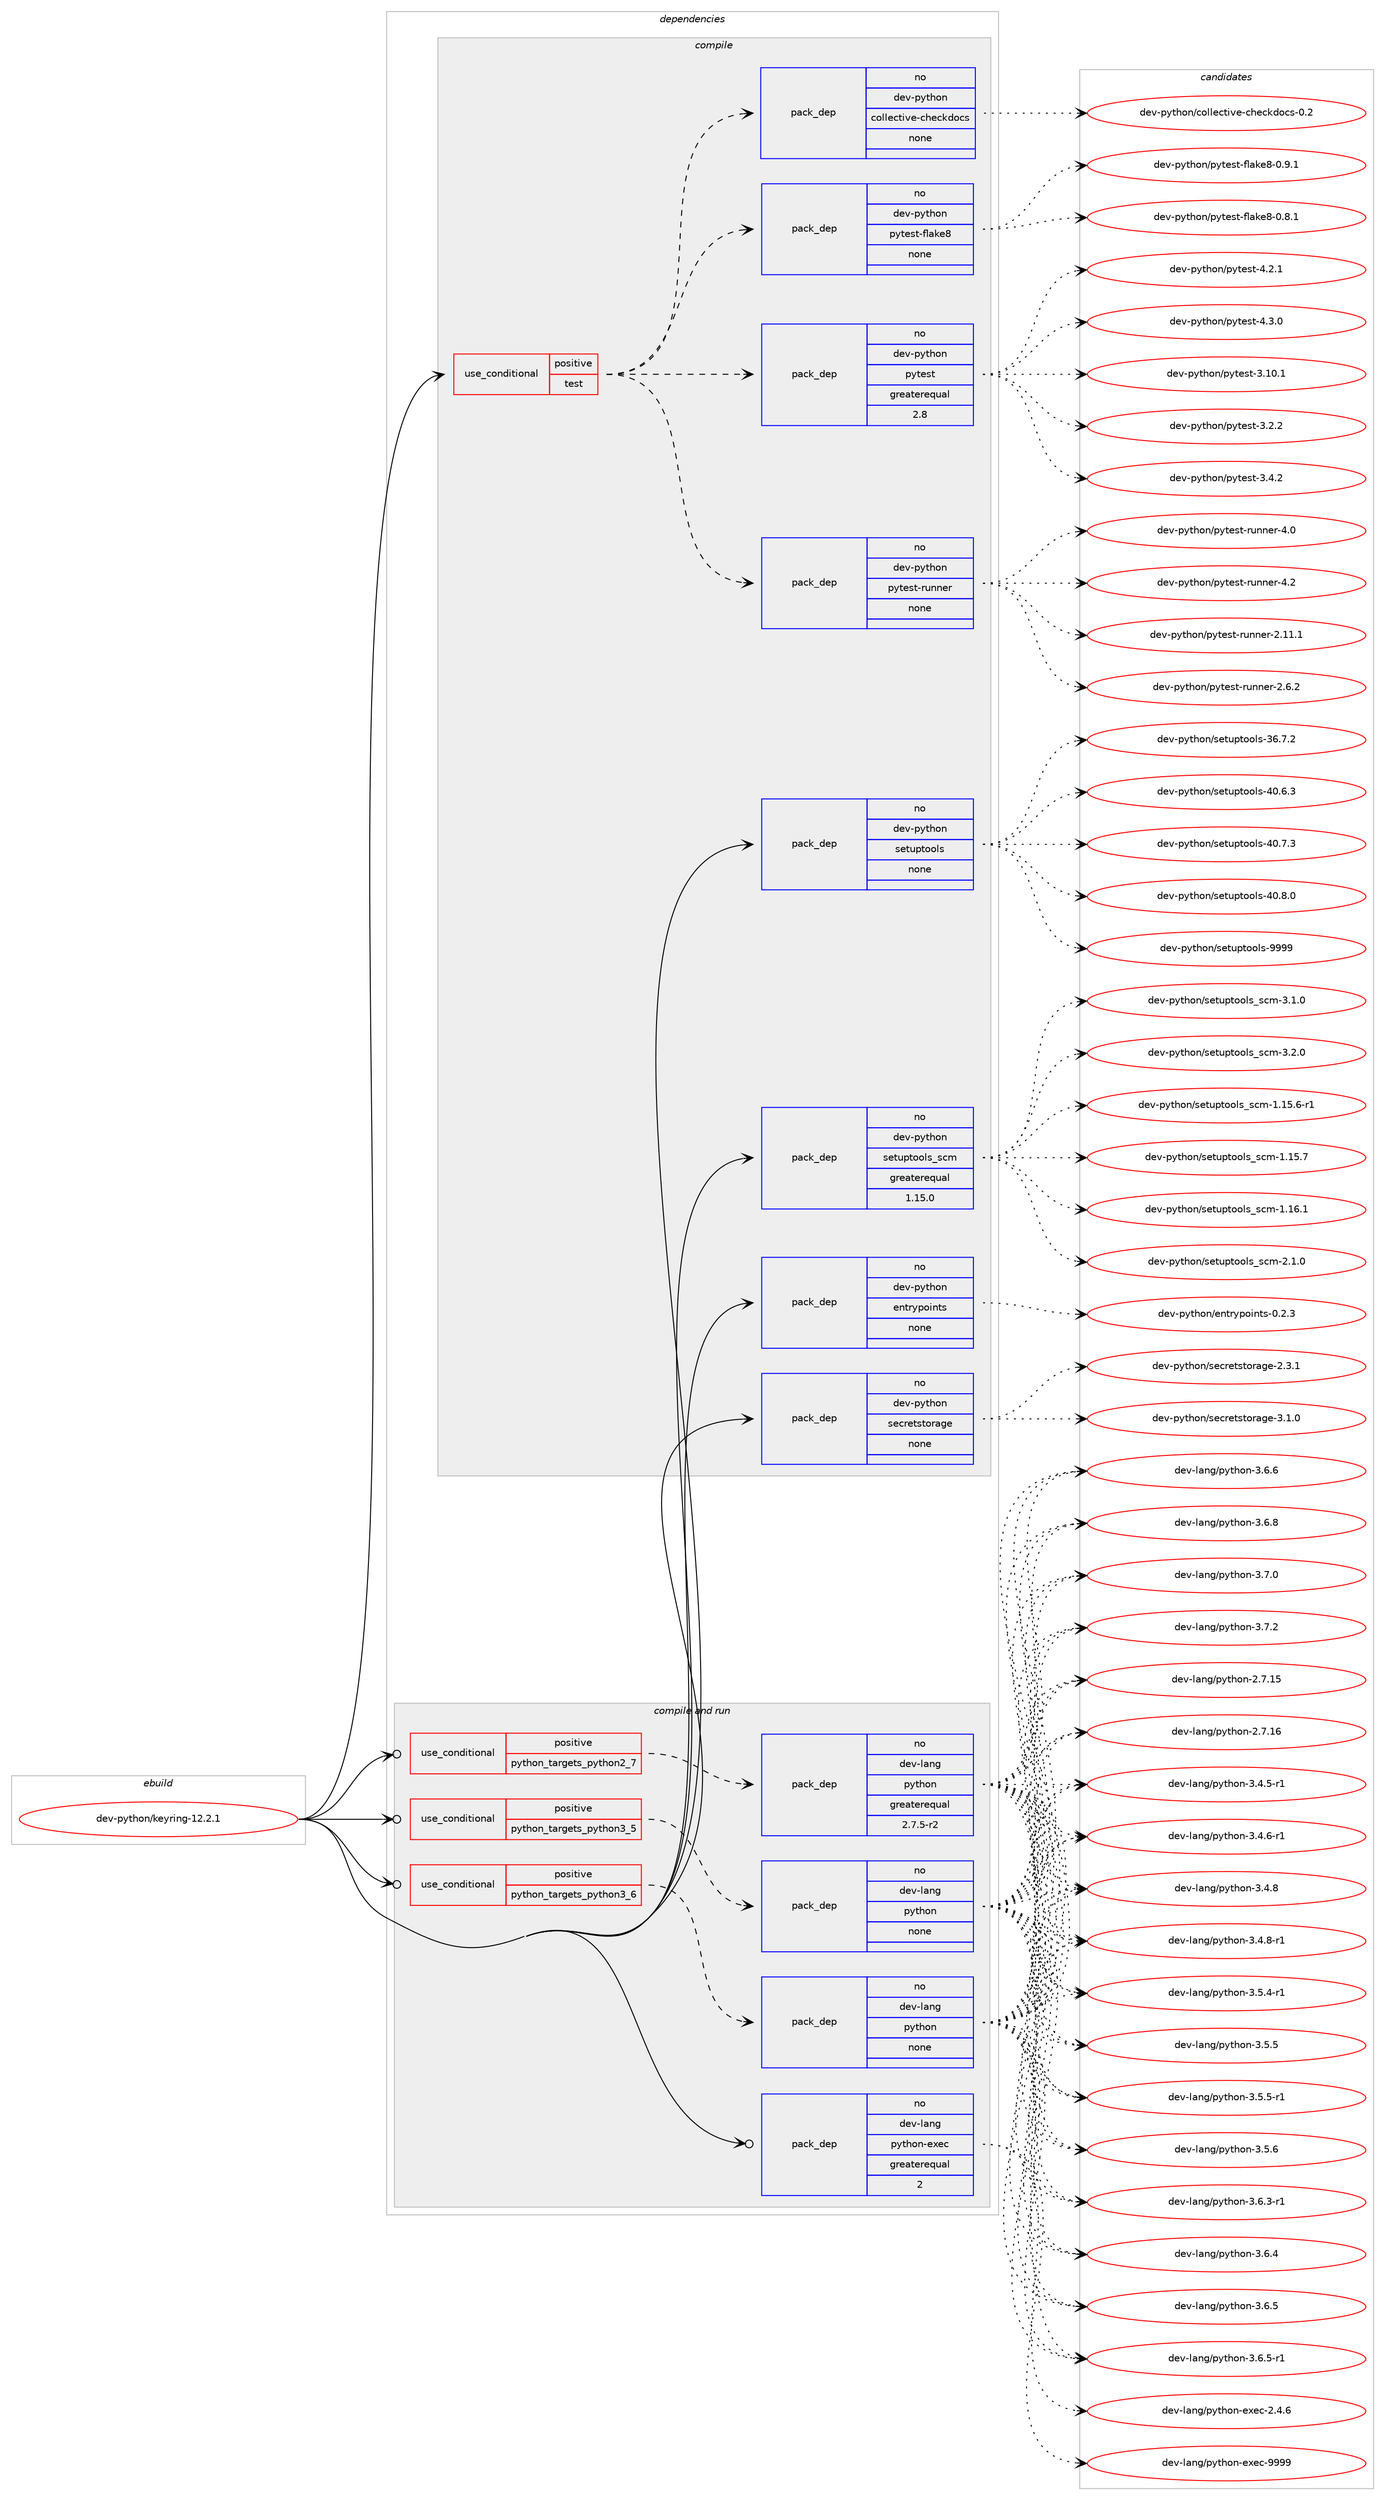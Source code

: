 digraph prolog {

# *************
# Graph options
# *************

newrank=true;
concentrate=true;
compound=true;
graph [rankdir=LR,fontname=Helvetica,fontsize=10,ranksep=1.5];#, ranksep=2.5, nodesep=0.2];
edge  [arrowhead=vee];
node  [fontname=Helvetica,fontsize=10];

# **********
# The ebuild
# **********

subgraph cluster_leftcol {
color=gray;
rank=same;
label=<<i>ebuild</i>>;
id [label="dev-python/keyring-12.2.1", color=red, width=4, href="../dev-python/keyring-12.2.1.svg"];
}

# ****************
# The dependencies
# ****************

subgraph cluster_midcol {
color=gray;
label=<<i>dependencies</i>>;
subgraph cluster_compile {
fillcolor="#eeeeee";
style=filled;
label=<<i>compile</i>>;
subgraph cond376638 {
dependency1416323 [label=<<TABLE BORDER="0" CELLBORDER="1" CELLSPACING="0" CELLPADDING="4"><TR><TD ROWSPAN="3" CELLPADDING="10">use_conditional</TD></TR><TR><TD>positive</TD></TR><TR><TD>test</TD></TR></TABLE>>, shape=none, color=red];
subgraph pack1016412 {
dependency1416324 [label=<<TABLE BORDER="0" CELLBORDER="1" CELLSPACING="0" CELLPADDING="4" WIDTH="220"><TR><TD ROWSPAN="6" CELLPADDING="30">pack_dep</TD></TR><TR><TD WIDTH="110">no</TD></TR><TR><TD>dev-python</TD></TR><TR><TD>pytest-runner</TD></TR><TR><TD>none</TD></TR><TR><TD></TD></TR></TABLE>>, shape=none, color=blue];
}
dependency1416323:e -> dependency1416324:w [weight=20,style="dashed",arrowhead="vee"];
subgraph pack1016413 {
dependency1416325 [label=<<TABLE BORDER="0" CELLBORDER="1" CELLSPACING="0" CELLPADDING="4" WIDTH="220"><TR><TD ROWSPAN="6" CELLPADDING="30">pack_dep</TD></TR><TR><TD WIDTH="110">no</TD></TR><TR><TD>dev-python</TD></TR><TR><TD>pytest</TD></TR><TR><TD>greaterequal</TD></TR><TR><TD>2.8</TD></TR></TABLE>>, shape=none, color=blue];
}
dependency1416323:e -> dependency1416325:w [weight=20,style="dashed",arrowhead="vee"];
subgraph pack1016414 {
dependency1416326 [label=<<TABLE BORDER="0" CELLBORDER="1" CELLSPACING="0" CELLPADDING="4" WIDTH="220"><TR><TD ROWSPAN="6" CELLPADDING="30">pack_dep</TD></TR><TR><TD WIDTH="110">no</TD></TR><TR><TD>dev-python</TD></TR><TR><TD>pytest-flake8</TD></TR><TR><TD>none</TD></TR><TR><TD></TD></TR></TABLE>>, shape=none, color=blue];
}
dependency1416323:e -> dependency1416326:w [weight=20,style="dashed",arrowhead="vee"];
subgraph pack1016415 {
dependency1416327 [label=<<TABLE BORDER="0" CELLBORDER="1" CELLSPACING="0" CELLPADDING="4" WIDTH="220"><TR><TD ROWSPAN="6" CELLPADDING="30">pack_dep</TD></TR><TR><TD WIDTH="110">no</TD></TR><TR><TD>dev-python</TD></TR><TR><TD>collective-checkdocs</TD></TR><TR><TD>none</TD></TR><TR><TD></TD></TR></TABLE>>, shape=none, color=blue];
}
dependency1416323:e -> dependency1416327:w [weight=20,style="dashed",arrowhead="vee"];
}
id:e -> dependency1416323:w [weight=20,style="solid",arrowhead="vee"];
subgraph pack1016416 {
dependency1416328 [label=<<TABLE BORDER="0" CELLBORDER="1" CELLSPACING="0" CELLPADDING="4" WIDTH="220"><TR><TD ROWSPAN="6" CELLPADDING="30">pack_dep</TD></TR><TR><TD WIDTH="110">no</TD></TR><TR><TD>dev-python</TD></TR><TR><TD>entrypoints</TD></TR><TR><TD>none</TD></TR><TR><TD></TD></TR></TABLE>>, shape=none, color=blue];
}
id:e -> dependency1416328:w [weight=20,style="solid",arrowhead="vee"];
subgraph pack1016417 {
dependency1416329 [label=<<TABLE BORDER="0" CELLBORDER="1" CELLSPACING="0" CELLPADDING="4" WIDTH="220"><TR><TD ROWSPAN="6" CELLPADDING="30">pack_dep</TD></TR><TR><TD WIDTH="110">no</TD></TR><TR><TD>dev-python</TD></TR><TR><TD>secretstorage</TD></TR><TR><TD>none</TD></TR><TR><TD></TD></TR></TABLE>>, shape=none, color=blue];
}
id:e -> dependency1416329:w [weight=20,style="solid",arrowhead="vee"];
subgraph pack1016418 {
dependency1416330 [label=<<TABLE BORDER="0" CELLBORDER="1" CELLSPACING="0" CELLPADDING="4" WIDTH="220"><TR><TD ROWSPAN="6" CELLPADDING="30">pack_dep</TD></TR><TR><TD WIDTH="110">no</TD></TR><TR><TD>dev-python</TD></TR><TR><TD>setuptools</TD></TR><TR><TD>none</TD></TR><TR><TD></TD></TR></TABLE>>, shape=none, color=blue];
}
id:e -> dependency1416330:w [weight=20,style="solid",arrowhead="vee"];
subgraph pack1016419 {
dependency1416331 [label=<<TABLE BORDER="0" CELLBORDER="1" CELLSPACING="0" CELLPADDING="4" WIDTH="220"><TR><TD ROWSPAN="6" CELLPADDING="30">pack_dep</TD></TR><TR><TD WIDTH="110">no</TD></TR><TR><TD>dev-python</TD></TR><TR><TD>setuptools_scm</TD></TR><TR><TD>greaterequal</TD></TR><TR><TD>1.15.0</TD></TR></TABLE>>, shape=none, color=blue];
}
id:e -> dependency1416331:w [weight=20,style="solid",arrowhead="vee"];
}
subgraph cluster_compileandrun {
fillcolor="#eeeeee";
style=filled;
label=<<i>compile and run</i>>;
subgraph cond376639 {
dependency1416332 [label=<<TABLE BORDER="0" CELLBORDER="1" CELLSPACING="0" CELLPADDING="4"><TR><TD ROWSPAN="3" CELLPADDING="10">use_conditional</TD></TR><TR><TD>positive</TD></TR><TR><TD>python_targets_python2_7</TD></TR></TABLE>>, shape=none, color=red];
subgraph pack1016420 {
dependency1416333 [label=<<TABLE BORDER="0" CELLBORDER="1" CELLSPACING="0" CELLPADDING="4" WIDTH="220"><TR><TD ROWSPAN="6" CELLPADDING="30">pack_dep</TD></TR><TR><TD WIDTH="110">no</TD></TR><TR><TD>dev-lang</TD></TR><TR><TD>python</TD></TR><TR><TD>greaterequal</TD></TR><TR><TD>2.7.5-r2</TD></TR></TABLE>>, shape=none, color=blue];
}
dependency1416332:e -> dependency1416333:w [weight=20,style="dashed",arrowhead="vee"];
}
id:e -> dependency1416332:w [weight=20,style="solid",arrowhead="odotvee"];
subgraph cond376640 {
dependency1416334 [label=<<TABLE BORDER="0" CELLBORDER="1" CELLSPACING="0" CELLPADDING="4"><TR><TD ROWSPAN="3" CELLPADDING="10">use_conditional</TD></TR><TR><TD>positive</TD></TR><TR><TD>python_targets_python3_5</TD></TR></TABLE>>, shape=none, color=red];
subgraph pack1016421 {
dependency1416335 [label=<<TABLE BORDER="0" CELLBORDER="1" CELLSPACING="0" CELLPADDING="4" WIDTH="220"><TR><TD ROWSPAN="6" CELLPADDING="30">pack_dep</TD></TR><TR><TD WIDTH="110">no</TD></TR><TR><TD>dev-lang</TD></TR><TR><TD>python</TD></TR><TR><TD>none</TD></TR><TR><TD></TD></TR></TABLE>>, shape=none, color=blue];
}
dependency1416334:e -> dependency1416335:w [weight=20,style="dashed",arrowhead="vee"];
}
id:e -> dependency1416334:w [weight=20,style="solid",arrowhead="odotvee"];
subgraph cond376641 {
dependency1416336 [label=<<TABLE BORDER="0" CELLBORDER="1" CELLSPACING="0" CELLPADDING="4"><TR><TD ROWSPAN="3" CELLPADDING="10">use_conditional</TD></TR><TR><TD>positive</TD></TR><TR><TD>python_targets_python3_6</TD></TR></TABLE>>, shape=none, color=red];
subgraph pack1016422 {
dependency1416337 [label=<<TABLE BORDER="0" CELLBORDER="1" CELLSPACING="0" CELLPADDING="4" WIDTH="220"><TR><TD ROWSPAN="6" CELLPADDING="30">pack_dep</TD></TR><TR><TD WIDTH="110">no</TD></TR><TR><TD>dev-lang</TD></TR><TR><TD>python</TD></TR><TR><TD>none</TD></TR><TR><TD></TD></TR></TABLE>>, shape=none, color=blue];
}
dependency1416336:e -> dependency1416337:w [weight=20,style="dashed",arrowhead="vee"];
}
id:e -> dependency1416336:w [weight=20,style="solid",arrowhead="odotvee"];
subgraph pack1016423 {
dependency1416338 [label=<<TABLE BORDER="0" CELLBORDER="1" CELLSPACING="0" CELLPADDING="4" WIDTH="220"><TR><TD ROWSPAN="6" CELLPADDING="30">pack_dep</TD></TR><TR><TD WIDTH="110">no</TD></TR><TR><TD>dev-lang</TD></TR><TR><TD>python-exec</TD></TR><TR><TD>greaterequal</TD></TR><TR><TD>2</TD></TR></TABLE>>, shape=none, color=blue];
}
id:e -> dependency1416338:w [weight=20,style="solid",arrowhead="odotvee"];
}
subgraph cluster_run {
fillcolor="#eeeeee";
style=filled;
label=<<i>run</i>>;
}
}

# **************
# The candidates
# **************

subgraph cluster_choices {
rank=same;
color=gray;
label=<<i>candidates</i>>;

subgraph choice1016412 {
color=black;
nodesep=1;
choice10010111845112121116104111110471121211161011151164511411711011010111445504649494649 [label="dev-python/pytest-runner-2.11.1", color=red, width=4,href="../dev-python/pytest-runner-2.11.1.svg"];
choice100101118451121211161041111104711212111610111511645114117110110101114455046544650 [label="dev-python/pytest-runner-2.6.2", color=red, width=4,href="../dev-python/pytest-runner-2.6.2.svg"];
choice10010111845112121116104111110471121211161011151164511411711011010111445524648 [label="dev-python/pytest-runner-4.0", color=red, width=4,href="../dev-python/pytest-runner-4.0.svg"];
choice10010111845112121116104111110471121211161011151164511411711011010111445524650 [label="dev-python/pytest-runner-4.2", color=red, width=4,href="../dev-python/pytest-runner-4.2.svg"];
dependency1416324:e -> choice10010111845112121116104111110471121211161011151164511411711011010111445504649494649:w [style=dotted,weight="100"];
dependency1416324:e -> choice100101118451121211161041111104711212111610111511645114117110110101114455046544650:w [style=dotted,weight="100"];
dependency1416324:e -> choice10010111845112121116104111110471121211161011151164511411711011010111445524648:w [style=dotted,weight="100"];
dependency1416324:e -> choice10010111845112121116104111110471121211161011151164511411711011010111445524650:w [style=dotted,weight="100"];
}
subgraph choice1016413 {
color=black;
nodesep=1;
choice100101118451121211161041111104711212111610111511645514649484649 [label="dev-python/pytest-3.10.1", color=red, width=4,href="../dev-python/pytest-3.10.1.svg"];
choice1001011184511212111610411111047112121116101115116455146504650 [label="dev-python/pytest-3.2.2", color=red, width=4,href="../dev-python/pytest-3.2.2.svg"];
choice1001011184511212111610411111047112121116101115116455146524650 [label="dev-python/pytest-3.4.2", color=red, width=4,href="../dev-python/pytest-3.4.2.svg"];
choice1001011184511212111610411111047112121116101115116455246504649 [label="dev-python/pytest-4.2.1", color=red, width=4,href="../dev-python/pytest-4.2.1.svg"];
choice1001011184511212111610411111047112121116101115116455246514648 [label="dev-python/pytest-4.3.0", color=red, width=4,href="../dev-python/pytest-4.3.0.svg"];
dependency1416325:e -> choice100101118451121211161041111104711212111610111511645514649484649:w [style=dotted,weight="100"];
dependency1416325:e -> choice1001011184511212111610411111047112121116101115116455146504650:w [style=dotted,weight="100"];
dependency1416325:e -> choice1001011184511212111610411111047112121116101115116455146524650:w [style=dotted,weight="100"];
dependency1416325:e -> choice1001011184511212111610411111047112121116101115116455246504649:w [style=dotted,weight="100"];
dependency1416325:e -> choice1001011184511212111610411111047112121116101115116455246514648:w [style=dotted,weight="100"];
}
subgraph choice1016414 {
color=black;
nodesep=1;
choice1001011184511212111610411111047112121116101115116451021089710710156454846564649 [label="dev-python/pytest-flake8-0.8.1", color=red, width=4,href="../dev-python/pytest-flake8-0.8.1.svg"];
choice1001011184511212111610411111047112121116101115116451021089710710156454846574649 [label="dev-python/pytest-flake8-0.9.1", color=red, width=4,href="../dev-python/pytest-flake8-0.9.1.svg"];
dependency1416326:e -> choice1001011184511212111610411111047112121116101115116451021089710710156454846564649:w [style=dotted,weight="100"];
dependency1416326:e -> choice1001011184511212111610411111047112121116101115116451021089710710156454846574649:w [style=dotted,weight="100"];
}
subgraph choice1016415 {
color=black;
nodesep=1;
choice100101118451121211161041111104799111108108101991161051181014599104101991071001119911545484650 [label="dev-python/collective-checkdocs-0.2", color=red, width=4,href="../dev-python/collective-checkdocs-0.2.svg"];
dependency1416327:e -> choice100101118451121211161041111104799111108108101991161051181014599104101991071001119911545484650:w [style=dotted,weight="100"];
}
subgraph choice1016416 {
color=black;
nodesep=1;
choice1001011184511212111610411111047101110116114121112111105110116115454846504651 [label="dev-python/entrypoints-0.2.3", color=red, width=4,href="../dev-python/entrypoints-0.2.3.svg"];
dependency1416328:e -> choice1001011184511212111610411111047101110116114121112111105110116115454846504651:w [style=dotted,weight="100"];
}
subgraph choice1016417 {
color=black;
nodesep=1;
choice10010111845112121116104111110471151019911410111611511611111497103101455046514649 [label="dev-python/secretstorage-2.3.1", color=red, width=4,href="../dev-python/secretstorage-2.3.1.svg"];
choice10010111845112121116104111110471151019911410111611511611111497103101455146494648 [label="dev-python/secretstorage-3.1.0", color=red, width=4,href="../dev-python/secretstorage-3.1.0.svg"];
dependency1416329:e -> choice10010111845112121116104111110471151019911410111611511611111497103101455046514649:w [style=dotted,weight="100"];
dependency1416329:e -> choice10010111845112121116104111110471151019911410111611511611111497103101455146494648:w [style=dotted,weight="100"];
}
subgraph choice1016418 {
color=black;
nodesep=1;
choice100101118451121211161041111104711510111611711211611111110811545515446554650 [label="dev-python/setuptools-36.7.2", color=red, width=4,href="../dev-python/setuptools-36.7.2.svg"];
choice100101118451121211161041111104711510111611711211611111110811545524846544651 [label="dev-python/setuptools-40.6.3", color=red, width=4,href="../dev-python/setuptools-40.6.3.svg"];
choice100101118451121211161041111104711510111611711211611111110811545524846554651 [label="dev-python/setuptools-40.7.3", color=red, width=4,href="../dev-python/setuptools-40.7.3.svg"];
choice100101118451121211161041111104711510111611711211611111110811545524846564648 [label="dev-python/setuptools-40.8.0", color=red, width=4,href="../dev-python/setuptools-40.8.0.svg"];
choice10010111845112121116104111110471151011161171121161111111081154557575757 [label="dev-python/setuptools-9999", color=red, width=4,href="../dev-python/setuptools-9999.svg"];
dependency1416330:e -> choice100101118451121211161041111104711510111611711211611111110811545515446554650:w [style=dotted,weight="100"];
dependency1416330:e -> choice100101118451121211161041111104711510111611711211611111110811545524846544651:w [style=dotted,weight="100"];
dependency1416330:e -> choice100101118451121211161041111104711510111611711211611111110811545524846554651:w [style=dotted,weight="100"];
dependency1416330:e -> choice100101118451121211161041111104711510111611711211611111110811545524846564648:w [style=dotted,weight="100"];
dependency1416330:e -> choice10010111845112121116104111110471151011161171121161111111081154557575757:w [style=dotted,weight="100"];
}
subgraph choice1016419 {
color=black;
nodesep=1;
choice10010111845112121116104111110471151011161171121161111111081159511599109454946495346544511449 [label="dev-python/setuptools_scm-1.15.6-r1", color=red, width=4,href="../dev-python/setuptools_scm-1.15.6-r1.svg"];
choice1001011184511212111610411111047115101116117112116111111108115951159910945494649534655 [label="dev-python/setuptools_scm-1.15.7", color=red, width=4,href="../dev-python/setuptools_scm-1.15.7.svg"];
choice1001011184511212111610411111047115101116117112116111111108115951159910945494649544649 [label="dev-python/setuptools_scm-1.16.1", color=red, width=4,href="../dev-python/setuptools_scm-1.16.1.svg"];
choice10010111845112121116104111110471151011161171121161111111081159511599109455046494648 [label="dev-python/setuptools_scm-2.1.0", color=red, width=4,href="../dev-python/setuptools_scm-2.1.0.svg"];
choice10010111845112121116104111110471151011161171121161111111081159511599109455146494648 [label="dev-python/setuptools_scm-3.1.0", color=red, width=4,href="../dev-python/setuptools_scm-3.1.0.svg"];
choice10010111845112121116104111110471151011161171121161111111081159511599109455146504648 [label="dev-python/setuptools_scm-3.2.0", color=red, width=4,href="../dev-python/setuptools_scm-3.2.0.svg"];
dependency1416331:e -> choice10010111845112121116104111110471151011161171121161111111081159511599109454946495346544511449:w [style=dotted,weight="100"];
dependency1416331:e -> choice1001011184511212111610411111047115101116117112116111111108115951159910945494649534655:w [style=dotted,weight="100"];
dependency1416331:e -> choice1001011184511212111610411111047115101116117112116111111108115951159910945494649544649:w [style=dotted,weight="100"];
dependency1416331:e -> choice10010111845112121116104111110471151011161171121161111111081159511599109455046494648:w [style=dotted,weight="100"];
dependency1416331:e -> choice10010111845112121116104111110471151011161171121161111111081159511599109455146494648:w [style=dotted,weight="100"];
dependency1416331:e -> choice10010111845112121116104111110471151011161171121161111111081159511599109455146504648:w [style=dotted,weight="100"];
}
subgraph choice1016420 {
color=black;
nodesep=1;
choice10010111845108971101034711212111610411111045504655464953 [label="dev-lang/python-2.7.15", color=red, width=4,href="../dev-lang/python-2.7.15.svg"];
choice10010111845108971101034711212111610411111045504655464954 [label="dev-lang/python-2.7.16", color=red, width=4,href="../dev-lang/python-2.7.16.svg"];
choice1001011184510897110103471121211161041111104551465246534511449 [label="dev-lang/python-3.4.5-r1", color=red, width=4,href="../dev-lang/python-3.4.5-r1.svg"];
choice1001011184510897110103471121211161041111104551465246544511449 [label="dev-lang/python-3.4.6-r1", color=red, width=4,href="../dev-lang/python-3.4.6-r1.svg"];
choice100101118451089711010347112121116104111110455146524656 [label="dev-lang/python-3.4.8", color=red, width=4,href="../dev-lang/python-3.4.8.svg"];
choice1001011184510897110103471121211161041111104551465246564511449 [label="dev-lang/python-3.4.8-r1", color=red, width=4,href="../dev-lang/python-3.4.8-r1.svg"];
choice1001011184510897110103471121211161041111104551465346524511449 [label="dev-lang/python-3.5.4-r1", color=red, width=4,href="../dev-lang/python-3.5.4-r1.svg"];
choice100101118451089711010347112121116104111110455146534653 [label="dev-lang/python-3.5.5", color=red, width=4,href="../dev-lang/python-3.5.5.svg"];
choice1001011184510897110103471121211161041111104551465346534511449 [label="dev-lang/python-3.5.5-r1", color=red, width=4,href="../dev-lang/python-3.5.5-r1.svg"];
choice100101118451089711010347112121116104111110455146534654 [label="dev-lang/python-3.5.6", color=red, width=4,href="../dev-lang/python-3.5.6.svg"];
choice1001011184510897110103471121211161041111104551465446514511449 [label="dev-lang/python-3.6.3-r1", color=red, width=4,href="../dev-lang/python-3.6.3-r1.svg"];
choice100101118451089711010347112121116104111110455146544652 [label="dev-lang/python-3.6.4", color=red, width=4,href="../dev-lang/python-3.6.4.svg"];
choice100101118451089711010347112121116104111110455146544653 [label="dev-lang/python-3.6.5", color=red, width=4,href="../dev-lang/python-3.6.5.svg"];
choice1001011184510897110103471121211161041111104551465446534511449 [label="dev-lang/python-3.6.5-r1", color=red, width=4,href="../dev-lang/python-3.6.5-r1.svg"];
choice100101118451089711010347112121116104111110455146544654 [label="dev-lang/python-3.6.6", color=red, width=4,href="../dev-lang/python-3.6.6.svg"];
choice100101118451089711010347112121116104111110455146544656 [label="dev-lang/python-3.6.8", color=red, width=4,href="../dev-lang/python-3.6.8.svg"];
choice100101118451089711010347112121116104111110455146554648 [label="dev-lang/python-3.7.0", color=red, width=4,href="../dev-lang/python-3.7.0.svg"];
choice100101118451089711010347112121116104111110455146554650 [label="dev-lang/python-3.7.2", color=red, width=4,href="../dev-lang/python-3.7.2.svg"];
dependency1416333:e -> choice10010111845108971101034711212111610411111045504655464953:w [style=dotted,weight="100"];
dependency1416333:e -> choice10010111845108971101034711212111610411111045504655464954:w [style=dotted,weight="100"];
dependency1416333:e -> choice1001011184510897110103471121211161041111104551465246534511449:w [style=dotted,weight="100"];
dependency1416333:e -> choice1001011184510897110103471121211161041111104551465246544511449:w [style=dotted,weight="100"];
dependency1416333:e -> choice100101118451089711010347112121116104111110455146524656:w [style=dotted,weight="100"];
dependency1416333:e -> choice1001011184510897110103471121211161041111104551465246564511449:w [style=dotted,weight="100"];
dependency1416333:e -> choice1001011184510897110103471121211161041111104551465346524511449:w [style=dotted,weight="100"];
dependency1416333:e -> choice100101118451089711010347112121116104111110455146534653:w [style=dotted,weight="100"];
dependency1416333:e -> choice1001011184510897110103471121211161041111104551465346534511449:w [style=dotted,weight="100"];
dependency1416333:e -> choice100101118451089711010347112121116104111110455146534654:w [style=dotted,weight="100"];
dependency1416333:e -> choice1001011184510897110103471121211161041111104551465446514511449:w [style=dotted,weight="100"];
dependency1416333:e -> choice100101118451089711010347112121116104111110455146544652:w [style=dotted,weight="100"];
dependency1416333:e -> choice100101118451089711010347112121116104111110455146544653:w [style=dotted,weight="100"];
dependency1416333:e -> choice1001011184510897110103471121211161041111104551465446534511449:w [style=dotted,weight="100"];
dependency1416333:e -> choice100101118451089711010347112121116104111110455146544654:w [style=dotted,weight="100"];
dependency1416333:e -> choice100101118451089711010347112121116104111110455146544656:w [style=dotted,weight="100"];
dependency1416333:e -> choice100101118451089711010347112121116104111110455146554648:w [style=dotted,weight="100"];
dependency1416333:e -> choice100101118451089711010347112121116104111110455146554650:w [style=dotted,weight="100"];
}
subgraph choice1016421 {
color=black;
nodesep=1;
choice10010111845108971101034711212111610411111045504655464953 [label="dev-lang/python-2.7.15", color=red, width=4,href="../dev-lang/python-2.7.15.svg"];
choice10010111845108971101034711212111610411111045504655464954 [label="dev-lang/python-2.7.16", color=red, width=4,href="../dev-lang/python-2.7.16.svg"];
choice1001011184510897110103471121211161041111104551465246534511449 [label="dev-lang/python-3.4.5-r1", color=red, width=4,href="../dev-lang/python-3.4.5-r1.svg"];
choice1001011184510897110103471121211161041111104551465246544511449 [label="dev-lang/python-3.4.6-r1", color=red, width=4,href="../dev-lang/python-3.4.6-r1.svg"];
choice100101118451089711010347112121116104111110455146524656 [label="dev-lang/python-3.4.8", color=red, width=4,href="../dev-lang/python-3.4.8.svg"];
choice1001011184510897110103471121211161041111104551465246564511449 [label="dev-lang/python-3.4.8-r1", color=red, width=4,href="../dev-lang/python-3.4.8-r1.svg"];
choice1001011184510897110103471121211161041111104551465346524511449 [label="dev-lang/python-3.5.4-r1", color=red, width=4,href="../dev-lang/python-3.5.4-r1.svg"];
choice100101118451089711010347112121116104111110455146534653 [label="dev-lang/python-3.5.5", color=red, width=4,href="../dev-lang/python-3.5.5.svg"];
choice1001011184510897110103471121211161041111104551465346534511449 [label="dev-lang/python-3.5.5-r1", color=red, width=4,href="../dev-lang/python-3.5.5-r1.svg"];
choice100101118451089711010347112121116104111110455146534654 [label="dev-lang/python-3.5.6", color=red, width=4,href="../dev-lang/python-3.5.6.svg"];
choice1001011184510897110103471121211161041111104551465446514511449 [label="dev-lang/python-3.6.3-r1", color=red, width=4,href="../dev-lang/python-3.6.3-r1.svg"];
choice100101118451089711010347112121116104111110455146544652 [label="dev-lang/python-3.6.4", color=red, width=4,href="../dev-lang/python-3.6.4.svg"];
choice100101118451089711010347112121116104111110455146544653 [label="dev-lang/python-3.6.5", color=red, width=4,href="../dev-lang/python-3.6.5.svg"];
choice1001011184510897110103471121211161041111104551465446534511449 [label="dev-lang/python-3.6.5-r1", color=red, width=4,href="../dev-lang/python-3.6.5-r1.svg"];
choice100101118451089711010347112121116104111110455146544654 [label="dev-lang/python-3.6.6", color=red, width=4,href="../dev-lang/python-3.6.6.svg"];
choice100101118451089711010347112121116104111110455146544656 [label="dev-lang/python-3.6.8", color=red, width=4,href="../dev-lang/python-3.6.8.svg"];
choice100101118451089711010347112121116104111110455146554648 [label="dev-lang/python-3.7.0", color=red, width=4,href="../dev-lang/python-3.7.0.svg"];
choice100101118451089711010347112121116104111110455146554650 [label="dev-lang/python-3.7.2", color=red, width=4,href="../dev-lang/python-3.7.2.svg"];
dependency1416335:e -> choice10010111845108971101034711212111610411111045504655464953:w [style=dotted,weight="100"];
dependency1416335:e -> choice10010111845108971101034711212111610411111045504655464954:w [style=dotted,weight="100"];
dependency1416335:e -> choice1001011184510897110103471121211161041111104551465246534511449:w [style=dotted,weight="100"];
dependency1416335:e -> choice1001011184510897110103471121211161041111104551465246544511449:w [style=dotted,weight="100"];
dependency1416335:e -> choice100101118451089711010347112121116104111110455146524656:w [style=dotted,weight="100"];
dependency1416335:e -> choice1001011184510897110103471121211161041111104551465246564511449:w [style=dotted,weight="100"];
dependency1416335:e -> choice1001011184510897110103471121211161041111104551465346524511449:w [style=dotted,weight="100"];
dependency1416335:e -> choice100101118451089711010347112121116104111110455146534653:w [style=dotted,weight="100"];
dependency1416335:e -> choice1001011184510897110103471121211161041111104551465346534511449:w [style=dotted,weight="100"];
dependency1416335:e -> choice100101118451089711010347112121116104111110455146534654:w [style=dotted,weight="100"];
dependency1416335:e -> choice1001011184510897110103471121211161041111104551465446514511449:w [style=dotted,weight="100"];
dependency1416335:e -> choice100101118451089711010347112121116104111110455146544652:w [style=dotted,weight="100"];
dependency1416335:e -> choice100101118451089711010347112121116104111110455146544653:w [style=dotted,weight="100"];
dependency1416335:e -> choice1001011184510897110103471121211161041111104551465446534511449:w [style=dotted,weight="100"];
dependency1416335:e -> choice100101118451089711010347112121116104111110455146544654:w [style=dotted,weight="100"];
dependency1416335:e -> choice100101118451089711010347112121116104111110455146544656:w [style=dotted,weight="100"];
dependency1416335:e -> choice100101118451089711010347112121116104111110455146554648:w [style=dotted,weight="100"];
dependency1416335:e -> choice100101118451089711010347112121116104111110455146554650:w [style=dotted,weight="100"];
}
subgraph choice1016422 {
color=black;
nodesep=1;
choice10010111845108971101034711212111610411111045504655464953 [label="dev-lang/python-2.7.15", color=red, width=4,href="../dev-lang/python-2.7.15.svg"];
choice10010111845108971101034711212111610411111045504655464954 [label="dev-lang/python-2.7.16", color=red, width=4,href="../dev-lang/python-2.7.16.svg"];
choice1001011184510897110103471121211161041111104551465246534511449 [label="dev-lang/python-3.4.5-r1", color=red, width=4,href="../dev-lang/python-3.4.5-r1.svg"];
choice1001011184510897110103471121211161041111104551465246544511449 [label="dev-lang/python-3.4.6-r1", color=red, width=4,href="../dev-lang/python-3.4.6-r1.svg"];
choice100101118451089711010347112121116104111110455146524656 [label="dev-lang/python-3.4.8", color=red, width=4,href="../dev-lang/python-3.4.8.svg"];
choice1001011184510897110103471121211161041111104551465246564511449 [label="dev-lang/python-3.4.8-r1", color=red, width=4,href="../dev-lang/python-3.4.8-r1.svg"];
choice1001011184510897110103471121211161041111104551465346524511449 [label="dev-lang/python-3.5.4-r1", color=red, width=4,href="../dev-lang/python-3.5.4-r1.svg"];
choice100101118451089711010347112121116104111110455146534653 [label="dev-lang/python-3.5.5", color=red, width=4,href="../dev-lang/python-3.5.5.svg"];
choice1001011184510897110103471121211161041111104551465346534511449 [label="dev-lang/python-3.5.5-r1", color=red, width=4,href="../dev-lang/python-3.5.5-r1.svg"];
choice100101118451089711010347112121116104111110455146534654 [label="dev-lang/python-3.5.6", color=red, width=4,href="../dev-lang/python-3.5.6.svg"];
choice1001011184510897110103471121211161041111104551465446514511449 [label="dev-lang/python-3.6.3-r1", color=red, width=4,href="../dev-lang/python-3.6.3-r1.svg"];
choice100101118451089711010347112121116104111110455146544652 [label="dev-lang/python-3.6.4", color=red, width=4,href="../dev-lang/python-3.6.4.svg"];
choice100101118451089711010347112121116104111110455146544653 [label="dev-lang/python-3.6.5", color=red, width=4,href="../dev-lang/python-3.6.5.svg"];
choice1001011184510897110103471121211161041111104551465446534511449 [label="dev-lang/python-3.6.5-r1", color=red, width=4,href="../dev-lang/python-3.6.5-r1.svg"];
choice100101118451089711010347112121116104111110455146544654 [label="dev-lang/python-3.6.6", color=red, width=4,href="../dev-lang/python-3.6.6.svg"];
choice100101118451089711010347112121116104111110455146544656 [label="dev-lang/python-3.6.8", color=red, width=4,href="../dev-lang/python-3.6.8.svg"];
choice100101118451089711010347112121116104111110455146554648 [label="dev-lang/python-3.7.0", color=red, width=4,href="../dev-lang/python-3.7.0.svg"];
choice100101118451089711010347112121116104111110455146554650 [label="dev-lang/python-3.7.2", color=red, width=4,href="../dev-lang/python-3.7.2.svg"];
dependency1416337:e -> choice10010111845108971101034711212111610411111045504655464953:w [style=dotted,weight="100"];
dependency1416337:e -> choice10010111845108971101034711212111610411111045504655464954:w [style=dotted,weight="100"];
dependency1416337:e -> choice1001011184510897110103471121211161041111104551465246534511449:w [style=dotted,weight="100"];
dependency1416337:e -> choice1001011184510897110103471121211161041111104551465246544511449:w [style=dotted,weight="100"];
dependency1416337:e -> choice100101118451089711010347112121116104111110455146524656:w [style=dotted,weight="100"];
dependency1416337:e -> choice1001011184510897110103471121211161041111104551465246564511449:w [style=dotted,weight="100"];
dependency1416337:e -> choice1001011184510897110103471121211161041111104551465346524511449:w [style=dotted,weight="100"];
dependency1416337:e -> choice100101118451089711010347112121116104111110455146534653:w [style=dotted,weight="100"];
dependency1416337:e -> choice1001011184510897110103471121211161041111104551465346534511449:w [style=dotted,weight="100"];
dependency1416337:e -> choice100101118451089711010347112121116104111110455146534654:w [style=dotted,weight="100"];
dependency1416337:e -> choice1001011184510897110103471121211161041111104551465446514511449:w [style=dotted,weight="100"];
dependency1416337:e -> choice100101118451089711010347112121116104111110455146544652:w [style=dotted,weight="100"];
dependency1416337:e -> choice100101118451089711010347112121116104111110455146544653:w [style=dotted,weight="100"];
dependency1416337:e -> choice1001011184510897110103471121211161041111104551465446534511449:w [style=dotted,weight="100"];
dependency1416337:e -> choice100101118451089711010347112121116104111110455146544654:w [style=dotted,weight="100"];
dependency1416337:e -> choice100101118451089711010347112121116104111110455146544656:w [style=dotted,weight="100"];
dependency1416337:e -> choice100101118451089711010347112121116104111110455146554648:w [style=dotted,weight="100"];
dependency1416337:e -> choice100101118451089711010347112121116104111110455146554650:w [style=dotted,weight="100"];
}
subgraph choice1016423 {
color=black;
nodesep=1;
choice1001011184510897110103471121211161041111104510112010199455046524654 [label="dev-lang/python-exec-2.4.6", color=red, width=4,href="../dev-lang/python-exec-2.4.6.svg"];
choice10010111845108971101034711212111610411111045101120101994557575757 [label="dev-lang/python-exec-9999", color=red, width=4,href="../dev-lang/python-exec-9999.svg"];
dependency1416338:e -> choice1001011184510897110103471121211161041111104510112010199455046524654:w [style=dotted,weight="100"];
dependency1416338:e -> choice10010111845108971101034711212111610411111045101120101994557575757:w [style=dotted,weight="100"];
}
}

}
